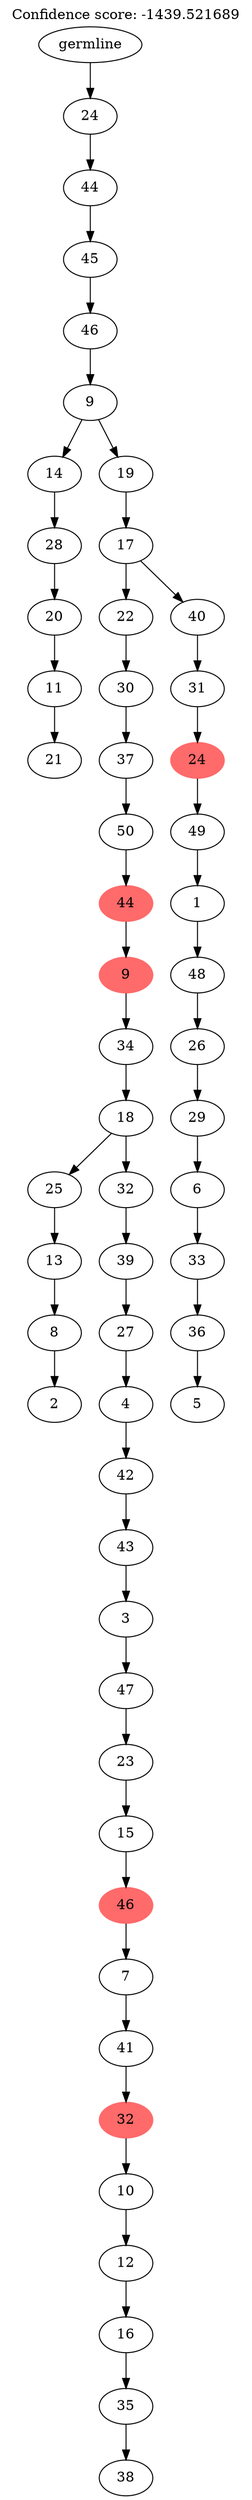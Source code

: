 digraph g {
	"54" -> "55";
	"55" [label="21"];
	"53" -> "54";
	"54" [label="11"];
	"52" -> "53";
	"53" [label="20"];
	"51" -> "52";
	"52" [label="28"];
	"49" -> "50";
	"50" [label="2"];
	"48" -> "49";
	"49" [label="8"];
	"47" -> "48";
	"48" [label="13"];
	"45" -> "46";
	"46" [label="38"];
	"44" -> "45";
	"45" [label="35"];
	"43" -> "44";
	"44" [label="16"];
	"42" -> "43";
	"43" [label="12"];
	"41" -> "42";
	"42" [label="10"];
	"40" -> "41";
	"41" [color=indianred1, style=filled, label="32"];
	"39" -> "40";
	"40" [label="41"];
	"38" -> "39";
	"39" [label="7"];
	"37" -> "38";
	"38" [color=indianred1, style=filled, label="46"];
	"36" -> "37";
	"37" [label="15"];
	"35" -> "36";
	"36" [label="23"];
	"34" -> "35";
	"35" [label="47"];
	"33" -> "34";
	"34" [label="3"];
	"32" -> "33";
	"33" [label="43"];
	"31" -> "32";
	"32" [label="42"];
	"30" -> "31";
	"31" [label="4"];
	"29" -> "30";
	"30" [label="27"];
	"28" -> "29";
	"29" [label="39"];
	"27" -> "28";
	"28" [label="32"];
	"27" -> "47";
	"47" [label="25"];
	"26" -> "27";
	"27" [label="18"];
	"25" -> "26";
	"26" [label="34"];
	"24" -> "25";
	"25" [color=indianred1, style=filled, label="9"];
	"23" -> "24";
	"24" [color=indianred1, style=filled, label="44"];
	"22" -> "23";
	"23" [label="50"];
	"21" -> "22";
	"22" [label="37"];
	"20" -> "21";
	"21" [label="30"];
	"18" -> "19";
	"19" [label="5"];
	"17" -> "18";
	"18" [label="36"];
	"16" -> "17";
	"17" [label="33"];
	"15" -> "16";
	"16" [label="6"];
	"14" -> "15";
	"15" [label="29"];
	"13" -> "14";
	"14" [label="26"];
	"12" -> "13";
	"13" [label="48"];
	"11" -> "12";
	"12" [label="1"];
	"10" -> "11";
	"11" [label="49"];
	"9" -> "10";
	"10" [color=indianred1, style=filled, label="24"];
	"8" -> "9";
	"9" [label="31"];
	"7" -> "8";
	"8" [label="40"];
	"7" -> "20";
	"20" [label="22"];
	"6" -> "7";
	"7" [label="17"];
	"5" -> "6";
	"6" [label="19"];
	"5" -> "51";
	"51" [label="14"];
	"4" -> "5";
	"5" [label="9"];
	"3" -> "4";
	"4" [label="46"];
	"2" -> "3";
	"3" [label="45"];
	"1" -> "2";
	"2" [label="44"];
	"0" -> "1";
	"1" [label="24"];
	"0" [label="germline"];
	labelloc="t";
	label="Confidence score: -1439.521689";
}
